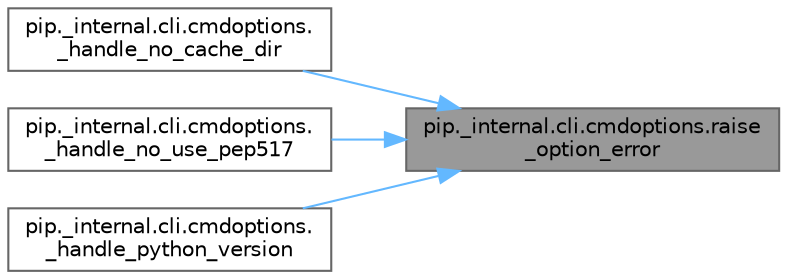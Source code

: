 digraph "pip._internal.cli.cmdoptions.raise_option_error"
{
 // LATEX_PDF_SIZE
  bgcolor="transparent";
  edge [fontname=Helvetica,fontsize=10,labelfontname=Helvetica,labelfontsize=10];
  node [fontname=Helvetica,fontsize=10,shape=box,height=0.2,width=0.4];
  rankdir="RL";
  Node1 [id="Node000001",label="pip._internal.cli.cmdoptions.raise\l_option_error",height=0.2,width=0.4,color="gray40", fillcolor="grey60", style="filled", fontcolor="black",tooltip=" "];
  Node1 -> Node2 [id="edge1_Node000001_Node000002",dir="back",color="steelblue1",style="solid",tooltip=" "];
  Node2 [id="Node000002",label="pip._internal.cli.cmdoptions.\l_handle_no_cache_dir",height=0.2,width=0.4,color="grey40", fillcolor="white", style="filled",URL="$namespacepip_1_1__internal_1_1cli_1_1cmdoptions.html#abaee51ae284649211c62a2f7aecbf9e0",tooltip=" "];
  Node1 -> Node3 [id="edge2_Node000001_Node000003",dir="back",color="steelblue1",style="solid",tooltip=" "];
  Node3 [id="Node000003",label="pip._internal.cli.cmdoptions.\l_handle_no_use_pep517",height=0.2,width=0.4,color="grey40", fillcolor="white", style="filled",URL="$namespacepip_1_1__internal_1_1cli_1_1cmdoptions.html#a2a1092a0de7ca5904710da2f45d97c27",tooltip=" "];
  Node1 -> Node4 [id="edge3_Node000001_Node000004",dir="back",color="steelblue1",style="solid",tooltip=" "];
  Node4 [id="Node000004",label="pip._internal.cli.cmdoptions.\l_handle_python_version",height=0.2,width=0.4,color="grey40", fillcolor="white", style="filled",URL="$namespacepip_1_1__internal_1_1cli_1_1cmdoptions.html#aadfea899d02b0ab61d1d91fe05e37247",tooltip=" "];
}
